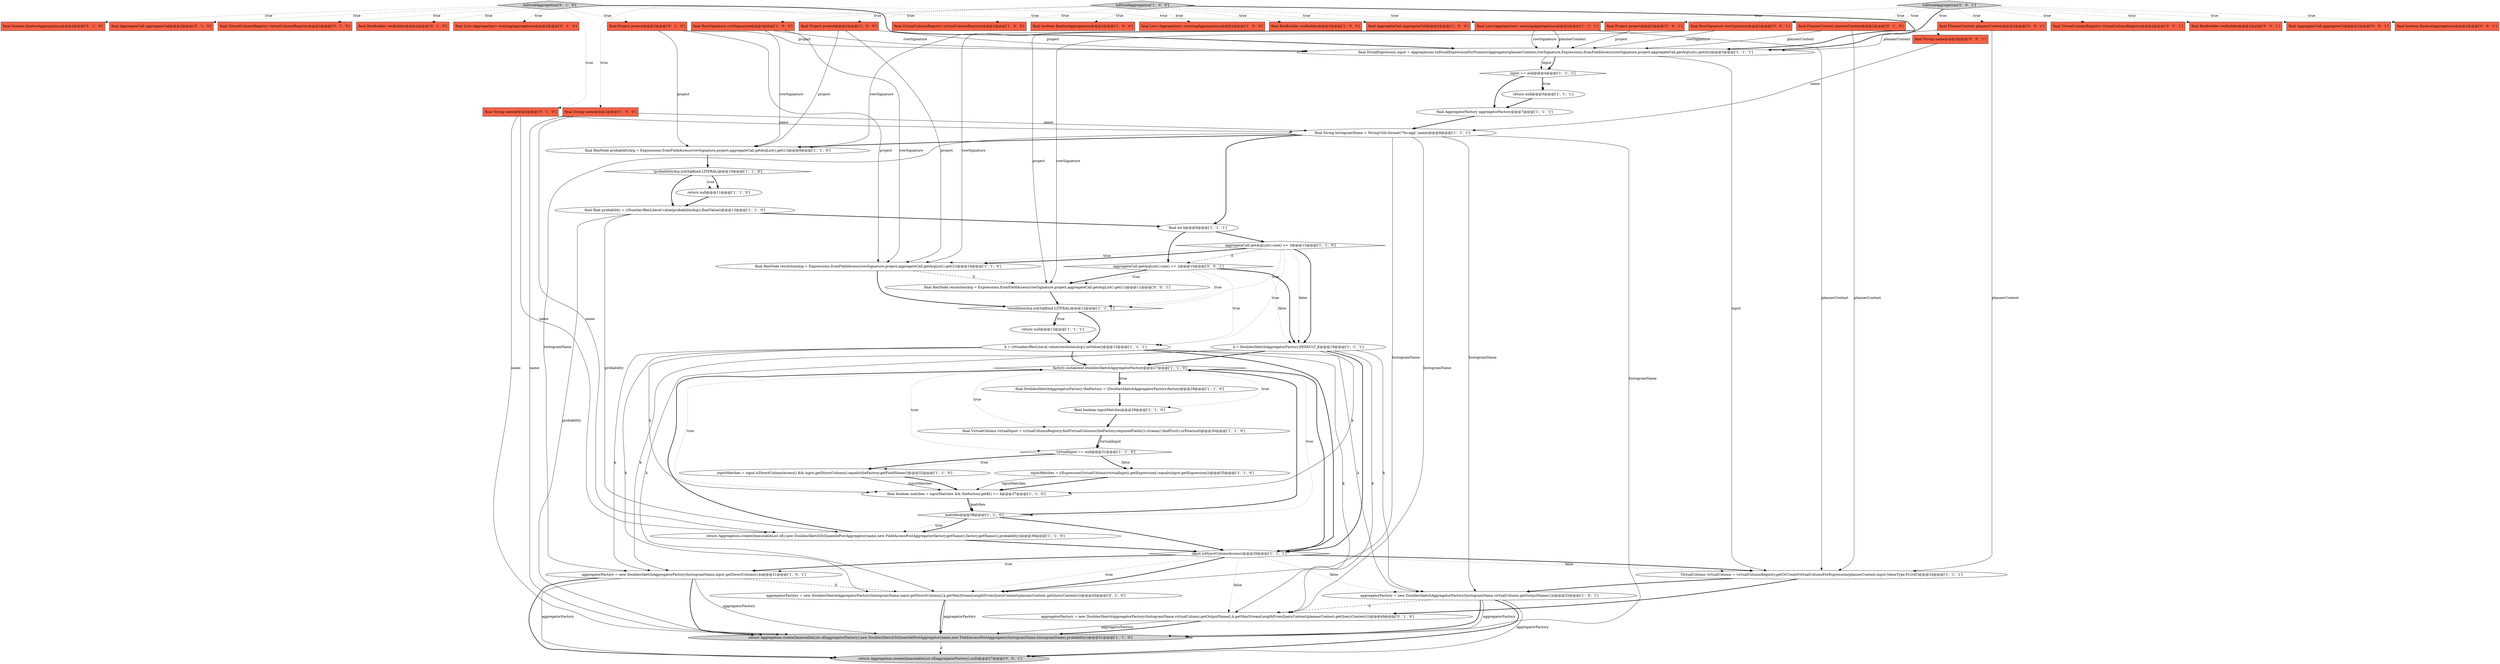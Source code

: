 digraph {
48 [style = filled, label = "toDruidAggregation['0', '1', '0']", fillcolor = lightgray, shape = diamond image = "AAA0AAABBB2BBB"];
59 [style = filled, label = "final VirtualColumnRegistry virtualColumnRegistry@@@2@@@['0', '0', '1']", fillcolor = tomato, shape = box image = "AAA0AAABBB3BBB"];
55 [style = filled, label = "toDruidAggregation['0', '0', '1']", fillcolor = lightgray, shape = diamond image = "AAA0AAABBB3BBB"];
45 [style = filled, label = "final PlannerContext plannerContext@@@2@@@['0', '1', '0']", fillcolor = tomato, shape = box image = "AAA0AAABBB2BBB"];
26 [style = filled, label = "final RowSignature rowSignature@@@2@@@['1', '0', '0']", fillcolor = tomato, shape = box image = "AAA0AAABBB1BBB"];
7 [style = filled, label = "k = ((Number)RexLiteral.value(resolutionArg)).intValue()@@@15@@@['1', '1', '1']", fillcolor = white, shape = ellipse image = "AAA0AAABBB1BBB"];
53 [style = filled, label = "final RexNode resolutionArg = Expressions.fromFieldAccess(rowSignature,project,aggregateCall.getArgList().get(1))@@@11@@@['0', '0', '1']", fillcolor = white, shape = ellipse image = "AAA0AAABBB3BBB"];
37 [style = filled, label = "aggregatorFactory = new DoublesSketchAggregatorFactory(histogramName,input.getDirectColumn(),k)@@@21@@@['1', '0', '1']", fillcolor = white, shape = ellipse image = "AAA0AAABBB1BBB"];
18 [style = filled, label = "!resolutionArg.isA(SqlKind.LITERAL)@@@12@@@['1', '1', '1']", fillcolor = white, shape = diamond image = "AAA0AAABBB1BBB"];
8 [style = filled, label = "final float probability = ((Number)RexLiteral.value(probabilityArg)).floatValue()@@@13@@@['1', '1', '0']", fillcolor = white, shape = ellipse image = "AAA0AAABBB1BBB"];
62 [style = filled, label = "final Project project@@@2@@@['0', '0', '1']", fillcolor = tomato, shape = box image = "AAA0AAABBB3BBB"];
3 [style = filled, label = "final String name@@@2@@@['1', '0', '0']", fillcolor = tomato, shape = box image = "AAA0AAABBB1BBB"];
0 [style = filled, label = "aggregateCall.getArgList().size() >= 3@@@15@@@['1', '1', '0']", fillcolor = white, shape = diamond image = "AAA0AAABBB1BBB"];
14 [style = filled, label = "input.isDirectColumnAccess()@@@20@@@['1', '1', '1']", fillcolor = white, shape = diamond image = "AAA0AAABBB1BBB"];
32 [style = filled, label = "inputMatches = input.isDirectColumnAccess() && input.getDirectColumn().equals(theFactory.getFieldName())@@@32@@@['1', '1', '0']", fillcolor = white, shape = ellipse image = "AAA0AAABBB1BBB"];
52 [style = filled, label = "final RexBuilder rexBuilder@@@2@@@['0', '0', '1']", fillcolor = tomato, shape = box image = "AAA0AAABBB3BBB"];
41 [style = filled, label = "aggregatorFactory = new DoublesSketchAggregatorFactory(histogramName,virtualColumn.getOutputName(),k,getMaxStreamLengthFromQueryContext(plannerContext.getQueryContext()))@@@49@@@['0', '1', '0']", fillcolor = white, shape = ellipse image = "AAA1AAABBB2BBB"];
25 [style = filled, label = "return Aggregation.create(ImmutableList.of(),new DoublesSketchToQuantilePostAggregator(name,new FieldAccessPostAggregator(factory.getName(),factory.getName()),probability))@@@39@@@['1', '1', '0']", fillcolor = white, shape = ellipse image = "AAA0AAABBB1BBB"];
40 [style = filled, label = "aggregatorFactory = new DoublesSketchAggregatorFactory(histogramName,virtualColumn.getOutputName(),k)@@@25@@@['1', '0', '1']", fillcolor = white, shape = ellipse image = "AAA0AAABBB1BBB"];
5 [style = filled, label = "final VirtualColumnRegistry virtualColumnRegistry@@@2@@@['1', '0', '0']", fillcolor = tomato, shape = box image = "AAA0AAABBB1BBB"];
12 [style = filled, label = "!probabilityArg.isA(SqlKind.LITERAL)@@@10@@@['1', '1', '0']", fillcolor = white, shape = diamond image = "AAA0AAABBB1BBB"];
4 [style = filled, label = "final DoublesSketchAggregatorFactory theFactory = (DoublesSketchAggregatorFactory)factory@@@28@@@['1', '1', '0']", fillcolor = white, shape = ellipse image = "AAA0AAABBB1BBB"];
29 [style = filled, label = "final boolean finalizeAggregations@@@2@@@['1', '0', '0']", fillcolor = tomato, shape = box image = "AAA0AAABBB1BBB"];
21 [style = filled, label = "final int k@@@9@@@['1', '1', '1']", fillcolor = white, shape = ellipse image = "AAA0AAABBB1BBB"];
11 [style = filled, label = "final AggregatorFactory aggregatorFactory@@@7@@@['1', '1', '1']", fillcolor = white, shape = ellipse image = "AAA0AAABBB1BBB"];
17 [style = filled, label = "final Project project@@@2@@@['1', '0', '0']", fillcolor = tomato, shape = box image = "AAA0AAABBB1BBB"];
20 [style = filled, label = "input == null@@@4@@@['1', '1', '1']", fillcolor = white, shape = diamond image = "AAA0AAABBB1BBB"];
16 [style = filled, label = "final boolean inputMatches@@@29@@@['1', '1', '0']", fillcolor = white, shape = ellipse image = "AAA0AAABBB1BBB"];
1 [style = filled, label = "final RexNode resolutionArg = Expressions.fromFieldAccess(rowSignature,project,aggregateCall.getArgList().get(2))@@@16@@@['1', '1', '0']", fillcolor = white, shape = ellipse image = "AAA0AAABBB1BBB"];
22 [style = filled, label = "toDruidAggregation['1', '0', '0']", fillcolor = lightgray, shape = diamond image = "AAA0AAABBB1BBB"];
31 [style = filled, label = "factory instanceof DoublesSketchAggregatorFactory@@@27@@@['1', '1', '0']", fillcolor = white, shape = diamond image = "AAA0AAABBB1BBB"];
38 [style = filled, label = "VirtualColumn virtualColumn = virtualColumnRegistry.getOrCreateVirtualColumnForExpression(plannerContext,input,ValueType.FLOAT)@@@24@@@['1', '1', '1']", fillcolor = white, shape = ellipse image = "AAA0AAABBB1BBB"];
28 [style = filled, label = "inputMatches = ((ExpressionVirtualColumn)virtualInput).getExpression().equals(input.getExpression())@@@35@@@['1', '1', '0']", fillcolor = white, shape = ellipse image = "AAA0AAABBB1BBB"];
43 [style = filled, label = "final String name@@@2@@@['0', '1', '0']", fillcolor = tomato, shape = box image = "AAA0AAABBB2BBB"];
56 [style = filled, label = "final AggregateCall aggregateCall@@@2@@@['0', '0', '1']", fillcolor = tomato, shape = box image = "AAA0AAABBB3BBB"];
57 [style = filled, label = "aggregateCall.getArgList().size() >= 2@@@10@@@['0', '0', '1']", fillcolor = white, shape = diamond image = "AAA0AAABBB3BBB"];
60 [style = filled, label = "final String name@@@2@@@['0', '0', '1']", fillcolor = tomato, shape = box image = "AAA0AAABBB3BBB"];
19 [style = filled, label = "final List<Aggregation> existingAggregations@@@2@@@['1', '0', '0']", fillcolor = tomato, shape = box image = "AAA0AAABBB1BBB"];
30 [style = filled, label = "matches@@@38@@@['1', '1', '0']", fillcolor = white, shape = diamond image = "AAA0AAABBB1BBB"];
2 [style = filled, label = "k = DoublesSketchAggregatorFactory.DEFAULT_K@@@18@@@['1', '1', '1']", fillcolor = white, shape = ellipse image = "AAA0AAABBB1BBB"];
24 [style = filled, label = "final VirtualColumn virtualInput = virtualColumnRegistry.findVirtualColumns(theFactory.requiredFields()).stream().findFirst().orElse(null)@@@30@@@['1', '1', '0']", fillcolor = white, shape = ellipse image = "AAA0AAABBB1BBB"];
39 [style = filled, label = "virtualInput == null@@@31@@@['1', '1', '0']", fillcolor = white, shape = diamond image = "AAA0AAABBB1BBB"];
58 [style = filled, label = "return Aggregation.create(ImmutableList.of(aggregatorFactory),null)@@@27@@@['0', '0', '1']", fillcolor = lightgray, shape = ellipse image = "AAA0AAABBB3BBB"];
15 [style = filled, label = "final RexBuilder rexBuilder@@@2@@@['1', '0', '0']", fillcolor = tomato, shape = box image = "AAA0AAABBB1BBB"];
49 [style = filled, label = "final Project project@@@2@@@['0', '1', '0']", fillcolor = tomato, shape = box image = "AAA0AAABBB2BBB"];
34 [style = filled, label = "final String histogramName = StringUtils.format(\"%s:agg\",name)@@@8@@@['1', '1', '1']", fillcolor = white, shape = ellipse image = "AAA0AAABBB1BBB"];
63 [style = filled, label = "final PlannerContext plannerContext@@@2@@@['0', '0', '1']", fillcolor = tomato, shape = box image = "AAA0AAABBB3BBB"];
35 [style = filled, label = "final boolean matches = inputMatches && theFactory.getK() == k@@@37@@@['1', '1', '0']", fillcolor = white, shape = ellipse image = "AAA0AAABBB1BBB"];
33 [style = filled, label = "return Aggregation.create(ImmutableList.of(aggregatorFactory),new DoublesSketchToQuantilePostAggregator(name,new FieldAccessPostAggregator(histogramName,histogramName),probability))@@@51@@@['1', '1', '0']", fillcolor = lightgray, shape = ellipse image = "AAA0AAABBB1BBB"];
23 [style = filled, label = "final AggregateCall aggregateCall@@@2@@@['1', '0', '0']", fillcolor = tomato, shape = box image = "AAA0AAABBB1BBB"];
13 [style = filled, label = "final DruidExpression input = Aggregations.toDruidExpressionForNumericAggregator(plannerContext,rowSignature,Expressions.fromFieldAccess(rowSignature,project,aggregateCall.getArgList().get(0)))@@@3@@@['1', '1', '1']", fillcolor = white, shape = ellipse image = "AAA0AAABBB1BBB"];
27 [style = filled, label = "final RexNode probabilityArg = Expressions.fromFieldAccess(rowSignature,project,aggregateCall.getArgList().get(1))@@@9@@@['1', '1', '0']", fillcolor = white, shape = ellipse image = "AAA0AAABBB1BBB"];
44 [style = filled, label = "aggregatorFactory = new DoublesSketchAggregatorFactory(histogramName,input.getDirectColumn(),k,getMaxStreamLengthFromQueryContext(plannerContext.getQueryContext()))@@@45@@@['0', '1', '0']", fillcolor = white, shape = ellipse image = "AAA1AAABBB2BBB"];
42 [style = filled, label = "final boolean finalizeAggregations@@@2@@@['0', '1', '0']", fillcolor = tomato, shape = box image = "AAA0AAABBB2BBB"];
6 [style = filled, label = "return null@@@13@@@['1', '1', '1']", fillcolor = white, shape = ellipse image = "AAA0AAABBB1BBB"];
9 [style = filled, label = "return null@@@11@@@['1', '1', '0']", fillcolor = white, shape = ellipse image = "AAA0AAABBB1BBB"];
61 [style = filled, label = "final boolean finalizeAggregations@@@2@@@['0', '0', '1']", fillcolor = tomato, shape = box image = "AAA0AAABBB3BBB"];
10 [style = filled, label = "return null@@@5@@@['1', '1', '1']", fillcolor = white, shape = ellipse image = "AAA0AAABBB1BBB"];
36 [style = filled, label = "final List<Aggregation> existingAggregations@@@2@@@['1', '1', '1']", fillcolor = tomato, shape = box image = "AAA0AAABBB1BBB"];
54 [style = filled, label = "final RowSignature rowSignature@@@2@@@['0', '0', '1']", fillcolor = tomato, shape = box image = "AAA0AAABBB3BBB"];
47 [style = filled, label = "final AggregateCall aggregateCall@@@2@@@['0', '1', '0']", fillcolor = tomato, shape = box image = "AAA0AAABBB2BBB"];
51 [style = filled, label = "final VirtualColumnRegistry virtualColumnRegistry@@@2@@@['0', '1', '0']", fillcolor = tomato, shape = box image = "AAA0AAABBB2BBB"];
50 [style = filled, label = "final RexBuilder rexBuilder@@@2@@@['0', '1', '0']", fillcolor = tomato, shape = box image = "AAA0AAABBB2BBB"];
46 [style = filled, label = "final List<Aggregation> existingAggregations@@@2@@@['0', '1', '0']", fillcolor = tomato, shape = box image = "AAA0AAABBB2BBB"];
11->34 [style = bold, label=""];
32->35 [style = solid, label="inputMatches"];
54->13 [style = solid, label="rowSignature"];
20->10 [style = bold, label=""];
38->40 [style = bold, label=""];
34->44 [style = solid, label="histogramName"];
2->37 [style = solid, label="k"];
13->38 [style = solid, label="input"];
54->53 [style = solid, label="rowSignature"];
39->32 [style = dotted, label="true"];
37->58 [style = solid, label="aggregatorFactory"];
36->38 [style = solid, label="plannerContext"];
38->41 [style = bold, label=""];
39->32 [style = bold, label=""];
37->33 [style = bold, label=""];
1->18 [style = bold, label=""];
2->40 [style = solid, label="k"];
10->11 [style = bold, label=""];
48->46 [style = dotted, label="true"];
36->13 [style = solid, label="plannerContext"];
14->38 [style = dotted, label="false"];
20->10 [style = dotted, label="true"];
31->16 [style = dotted, label="true"];
2->35 [style = solid, label="k"];
26->1 [style = solid, label="rowSignature"];
3->33 [style = solid, label="name"];
31->30 [style = dotted, label="true"];
49->1 [style = solid, label="project"];
2->31 [style = bold, label=""];
13->20 [style = bold, label=""];
49->13 [style = solid, label="project"];
33->58 [style = dashed, label="0"];
26->13 [style = solid, label="rowSignature"];
48->13 [style = bold, label=""];
22->13 [style = bold, label=""];
57->53 [style = dotted, label="true"];
22->15 [style = dotted, label="true"];
36->1 [style = solid, label="rowSignature"];
0->1 [style = dotted, label="true"];
34->33 [style = solid, label="histogramName"];
40->41 [style = dashed, label="0"];
7->41 [style = solid, label="k"];
34->37 [style = solid, label="histogramName"];
45->38 [style = solid, label="plannerContext"];
41->33 [style = solid, label="aggregatorFactory"];
35->30 [style = bold, label=""];
0->2 [style = dotted, label="false"];
62->13 [style = solid, label="project"];
0->57 [style = dashed, label="0"];
39->28 [style = dotted, label="false"];
43->25 [style = solid, label="name"];
0->7 [style = dotted, label="true"];
25->14 [style = bold, label=""];
7->35 [style = solid, label="k"];
28->35 [style = solid, label="inputMatches"];
49->27 [style = solid, label="project"];
43->33 [style = solid, label="name"];
31->35 [style = dotted, label="true"];
30->31 [style = bold, label=""];
7->14 [style = bold, label=""];
22->29 [style = dotted, label="true"];
12->9 [style = bold, label=""];
37->58 [style = bold, label=""];
55->52 [style = dotted, label="true"];
24->39 [style = solid, label="virtualInput"];
22->36 [style = dotted, label="true"];
53->18 [style = bold, label=""];
0->18 [style = dotted, label="true"];
44->33 [style = solid, label="aggregatorFactory"];
40->58 [style = bold, label=""];
7->40 [style = solid, label="k"];
14->37 [style = dotted, label="true"];
14->41 [style = dotted, label="false"];
13->20 [style = solid, label="input"];
14->44 [style = dotted, label="true"];
30->14 [style = bold, label=""];
22->17 [style = dotted, label="true"];
31->14 [style = bold, label=""];
34->21 [style = bold, label=""];
14->40 [style = dotted, label="false"];
18->6 [style = bold, label=""];
55->36 [style = dotted, label="true"];
63->38 [style = solid, label="plannerContext"];
17->1 [style = solid, label="project"];
21->57 [style = bold, label=""];
20->11 [style = bold, label=""];
34->40 [style = solid, label="histogramName"];
63->13 [style = solid, label="plannerContext"];
22->23 [style = dotted, label="true"];
48->50 [style = dotted, label="true"];
55->60 [style = dotted, label="true"];
17->27 [style = solid, label="project"];
24->39 [style = bold, label=""];
36->13 [style = solid, label="rowSignature"];
31->24 [style = dotted, label="true"];
41->33 [style = bold, label=""];
7->44 [style = solid, label="k"];
4->16 [style = bold, label=""];
7->37 [style = solid, label="k"];
2->41 [style = solid, label="k"];
31->4 [style = dotted, label="true"];
48->49 [style = dotted, label="true"];
40->33 [style = bold, label=""];
48->36 [style = dotted, label="true"];
55->54 [style = dotted, label="true"];
57->2 [style = dotted, label="false"];
55->63 [style = dotted, label="true"];
8->21 [style = bold, label=""];
31->4 [style = bold, label=""];
18->6 [style = dotted, label="true"];
48->43 [style = dotted, label="true"];
62->53 [style = solid, label="project"];
60->34 [style = solid, label="name"];
57->18 [style = dotted, label="true"];
7->31 [style = bold, label=""];
12->9 [style = dotted, label="true"];
45->13 [style = solid, label="plannerContext"];
57->7 [style = dotted, label="true"];
30->25 [style = dotted, label="true"];
1->53 [style = dashed, label="0"];
25->31 [style = bold, label=""];
22->3 [style = dotted, label="true"];
22->5 [style = dotted, label="true"];
31->39 [style = dotted, label="true"];
37->33 [style = solid, label="aggregatorFactory"];
21->0 [style = bold, label=""];
12->8 [style = bold, label=""];
55->13 [style = bold, label=""];
40->58 [style = solid, label="aggregatorFactory"];
18->7 [style = bold, label=""];
3->34 [style = solid, label="name"];
16->24 [style = bold, label=""];
14->38 [style = bold, label=""];
28->35 [style = bold, label=""];
22->19 [style = dotted, label="true"];
27->12 [style = bold, label=""];
39->28 [style = bold, label=""];
8->33 [style = solid, label="probability"];
48->51 [style = dotted, label="true"];
55->56 [style = dotted, label="true"];
36->27 [style = solid, label="rowSignature"];
17->13 [style = solid, label="project"];
48->42 [style = dotted, label="true"];
55->62 [style = dotted, label="true"];
14->37 [style = bold, label=""];
43->34 [style = solid, label="name"];
26->27 [style = solid, label="rowSignature"];
48->47 [style = dotted, label="true"];
30->25 [style = bold, label=""];
0->1 [style = bold, label=""];
57->53 [style = bold, label=""];
14->44 [style = bold, label=""];
3->25 [style = solid, label="name"];
55->59 [style = dotted, label="true"];
55->61 [style = dotted, label="true"];
40->33 [style = solid, label="aggregatorFactory"];
32->35 [style = bold, label=""];
35->30 [style = solid, label="matches"];
2->44 [style = solid, label="k"];
37->44 [style = dashed, label="0"];
34->41 [style = solid, label="histogramName"];
57->2 [style = bold, label=""];
48->45 [style = dotted, label="true"];
2->14 [style = bold, label=""];
9->8 [style = bold, label=""];
6->7 [style = bold, label=""];
0->2 [style = bold, label=""];
44->33 [style = bold, label=""];
8->25 [style = solid, label="probability"];
22->26 [style = dotted, label="true"];
34->27 [style = bold, label=""];
}
